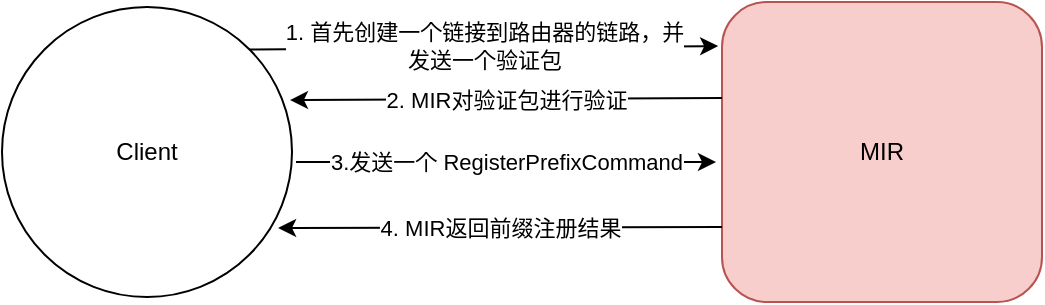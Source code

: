 <mxfile version="14.4.2" type="device"><diagram id="V_68aPXTwyXG0kpdxiNJ" name="第 1 页"><mxGraphModel dx="946" dy="672" grid="1" gridSize="10" guides="1" tooltips="1" connect="1" arrows="1" fold="1" page="1" pageScale="1" pageWidth="827" pageHeight="1169" math="0" shadow="0"><root><mxCell id="0"/><mxCell id="1" parent="0"/><mxCell id="HhfrHohTDbiqg_V_plNX-1" value="MIR" style="rounded=1;whiteSpace=wrap;html=1;fillColor=#f8cecc;strokeColor=#b85450;" vertex="1" parent="1"><mxGeometry x="550" y="230" width="160" height="150" as="geometry"/></mxCell><mxCell id="HhfrHohTDbiqg_V_plNX-2" value="Client" style="ellipse;whiteSpace=wrap;html=1;aspect=fixed;" vertex="1" parent="1"><mxGeometry x="190" y="232.5" width="145" height="145" as="geometry"/></mxCell><mxCell id="HhfrHohTDbiqg_V_plNX-6" value="" style="endArrow=classic;html=1;exitX=1;exitY=0;exitDx=0;exitDy=0;entryX=-0.012;entryY=0.147;entryDx=0;entryDy=0;entryPerimeter=0;" edge="1" parent="1" source="HhfrHohTDbiqg_V_plNX-2" target="HhfrHohTDbiqg_V_plNX-1"><mxGeometry width="50" height="50" relative="1" as="geometry"><mxPoint x="380" y="280" as="sourcePoint"/><mxPoint x="430" y="230" as="targetPoint"/></mxGeometry></mxCell><mxCell id="HhfrHohTDbiqg_V_plNX-7" value="1. 首先创建一个链接到路由器的链路，并&lt;br&gt;发送一个验证包" style="edgeLabel;html=1;align=center;verticalAlign=middle;resizable=0;points=[];" vertex="1" connectable="0" parent="HhfrHohTDbiqg_V_plNX-6"><mxGeometry x="-0.093" y="1" relative="1" as="geometry"><mxPoint x="10.24" as="offset"/></mxGeometry></mxCell><mxCell id="HhfrHohTDbiqg_V_plNX-9" value="2. MIR对验证包进行验证" style="endArrow=classic;html=1;exitX=0;exitY=0.32;exitDx=0;exitDy=0;exitPerimeter=0;entryX=0.993;entryY=0.321;entryDx=0;entryDy=0;entryPerimeter=0;" edge="1" parent="1" source="HhfrHohTDbiqg_V_plNX-1" target="HhfrHohTDbiqg_V_plNX-2"><mxGeometry width="50" height="50" relative="1" as="geometry"><mxPoint x="390" y="400" as="sourcePoint"/><mxPoint x="440" y="350" as="targetPoint"/><Array as="points"/></mxGeometry></mxCell><mxCell id="HhfrHohTDbiqg_V_plNX-10" value="3.发送一个 RegisterPrefixCommand" style="endArrow=classic;html=1;" edge="1" parent="1"><mxGeometry width="50" height="50" relative="1" as="geometry"><mxPoint x="337" y="310" as="sourcePoint"/><mxPoint x="547" y="310" as="targetPoint"/></mxGeometry></mxCell><mxCell id="HhfrHohTDbiqg_V_plNX-11" value="4. MIR返回前缀注册结果" style="endArrow=classic;html=1;exitX=0;exitY=0.75;exitDx=0;exitDy=0;entryX=0.952;entryY=0.762;entryDx=0;entryDy=0;entryPerimeter=0;" edge="1" parent="1" source="HhfrHohTDbiqg_V_plNX-1" target="HhfrHohTDbiqg_V_plNX-2"><mxGeometry width="50" height="50" relative="1" as="geometry"><mxPoint x="320" y="470" as="sourcePoint"/><mxPoint x="370" y="420" as="targetPoint"/></mxGeometry></mxCell></root></mxGraphModel></diagram></mxfile>